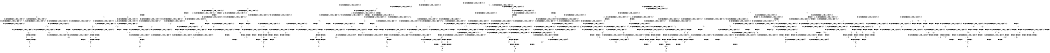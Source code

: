 digraph BCG {
size = "7, 10.5";
center = TRUE;
node [shape = circle];
0 [peripheries = 2];
0 -> 1 [label = "EX !0 !ATOMIC_EXCH_BRANCH (1, +1, TRUE, +0, 3, TRUE) !{0, 1, 2}"];
0 -> 2 [label = "EX !2 !ATOMIC_EXCH_BRANCH (1, +1, TRUE, +1, 1, FALSE) !{0, 1, 2}"];
0 -> 3 [label = "EX !1 !ATOMIC_EXCH_BRANCH (1, +0, TRUE, +0, 1, TRUE) !{0, 1, 2}"];
0 -> 4 [label = "EX !0 !ATOMIC_EXCH_BRANCH (1, +1, TRUE, +0, 3, TRUE) !{0, 1, 2}"];
1 -> 5 [label = "EX !2 !ATOMIC_EXCH_BRANCH (1, +1, TRUE, +1, 1, TRUE) !{0, 1, 2}"];
1 -> 6 [label = "EX !1 !ATOMIC_EXCH_BRANCH (1, +0, TRUE, +0, 1, FALSE) !{0, 1, 2}"];
1 -> 7 [label = "TERMINATE !0"];
2 -> 8 [label = "EX !0 !ATOMIC_EXCH_BRANCH (1, +1, TRUE, +0, 3, FALSE) !{0, 1, 2}"];
2 -> 9 [label = "EX !1 !ATOMIC_EXCH_BRANCH (1, +0, TRUE, +0, 1, FALSE) !{0, 1, 2}"];
2 -> 10 [label = "TERMINATE !2"];
2 -> 11 [label = "EX !0 !ATOMIC_EXCH_BRANCH (1, +1, TRUE, +0, 3, FALSE) !{0, 1, 2}"];
3 -> 3 [label = "EX !1 !ATOMIC_EXCH_BRANCH (1, +0, TRUE, +0, 1, TRUE) !{0, 1, 2}"];
3 -> 12 [label = "EX !0 !ATOMIC_EXCH_BRANCH (1, +1, TRUE, +0, 3, TRUE) !{0, 1, 2}"];
3 -> 13 [label = "EX !2 !ATOMIC_EXCH_BRANCH (1, +1, TRUE, +1, 1, FALSE) !{0, 1, 2}"];
3 -> 14 [label = "EX !0 !ATOMIC_EXCH_BRANCH (1, +1, TRUE, +0, 3, TRUE) !{0, 1, 2}"];
4 -> 15 [label = "EX !1 !ATOMIC_EXCH_BRANCH (1, +0, TRUE, +0, 1, FALSE) !{0, 1, 2}"];
4 -> 16 [label = "EX !2 !ATOMIC_EXCH_BRANCH (1, +1, TRUE, +1, 1, TRUE) !{0, 1, 2}"];
4 -> 17 [label = "EX !1 !ATOMIC_EXCH_BRANCH (1, +0, TRUE, +0, 1, FALSE) !{0, 1, 2}"];
4 -> 18 [label = "TERMINATE !0"];
5 -> 5 [label = "EX !2 !ATOMIC_EXCH_BRANCH (1, +1, TRUE, +1, 1, TRUE) !{0, 1, 2}"];
5 -> 19 [label = "EX !1 !ATOMIC_EXCH_BRANCH (1, +0, TRUE, +0, 1, FALSE) !{0, 1, 2}"];
5 -> 20 [label = "TERMINATE !0"];
6 -> 21 [label = "EX !2 !ATOMIC_EXCH_BRANCH (1, +1, TRUE, +1, 1, FALSE) !{0, 1, 2}"];
6 -> 22 [label = "TERMINATE !0"];
6 -> 23 [label = "TERMINATE !1"];
7 -> 24 [label = "EX !2 !ATOMIC_EXCH_BRANCH (1, +1, TRUE, +1, 1, TRUE) !{1, 2}"];
7 -> 25 [label = "EX !1 !ATOMIC_EXCH_BRANCH (1, +0, TRUE, +0, 1, FALSE) !{1, 2}"];
7 -> 26 [label = "EX !1 !ATOMIC_EXCH_BRANCH (1, +0, TRUE, +0, 1, FALSE) !{1, 2}"];
8 -> 8 [label = "EX !0 !ATOMIC_EXCH_BRANCH (1, +1, TRUE, +1, 2, TRUE) !{0, 1, 2}"];
8 -> 27 [label = "EX !1 !ATOMIC_EXCH_BRANCH (1, +0, TRUE, +0, 1, FALSE) !{0, 1, 2}"];
8 -> 28 [label = "TERMINATE !2"];
8 -> 11 [label = "EX !0 !ATOMIC_EXCH_BRANCH (1, +1, TRUE, +1, 2, TRUE) !{0, 1, 2}"];
9 -> 21 [label = "EX !0 !ATOMIC_EXCH_BRANCH (1, +1, TRUE, +0, 3, TRUE) !{0, 1, 2}"];
9 -> 29 [label = "TERMINATE !2"];
9 -> 30 [label = "TERMINATE !1"];
9 -> 31 [label = "EX !0 !ATOMIC_EXCH_BRANCH (1, +1, TRUE, +0, 3, TRUE) !{0, 1, 2}"];
10 -> 32 [label = "EX !0 !ATOMIC_EXCH_BRANCH (1, +1, TRUE, +0, 3, FALSE) !{0, 1}"];
10 -> 33 [label = "EX !1 !ATOMIC_EXCH_BRANCH (1, +0, TRUE, +0, 1, FALSE) !{0, 1}"];
10 -> 34 [label = "EX !0 !ATOMIC_EXCH_BRANCH (1, +1, TRUE, +0, 3, FALSE) !{0, 1}"];
11 -> 35 [label = "EX !1 !ATOMIC_EXCH_BRANCH (1, +0, TRUE, +0, 1, FALSE) !{0, 1, 2}"];
11 -> 11 [label = "EX !0 !ATOMIC_EXCH_BRANCH (1, +1, TRUE, +1, 2, TRUE) !{0, 1, 2}"];
11 -> 36 [label = "EX !1 !ATOMIC_EXCH_BRANCH (1, +0, TRUE, +0, 1, FALSE) !{0, 1, 2}"];
11 -> 37 [label = "TERMINATE !2"];
12 -> 6 [label = "EX !1 !ATOMIC_EXCH_BRANCH (1, +0, TRUE, +0, 1, FALSE) !{0, 1, 2}"];
12 -> 38 [label = "EX !2 !ATOMIC_EXCH_BRANCH (1, +1, TRUE, +1, 1, TRUE) !{0, 1, 2}"];
12 -> 39 [label = "TERMINATE !0"];
13 -> 9 [label = "EX !1 !ATOMIC_EXCH_BRANCH (1, +0, TRUE, +0, 1, FALSE) !{0, 1, 2}"];
13 -> 40 [label = "EX !0 !ATOMIC_EXCH_BRANCH (1, +1, TRUE, +0, 3, FALSE) !{0, 1, 2}"];
13 -> 41 [label = "TERMINATE !2"];
13 -> 42 [label = "EX !0 !ATOMIC_EXCH_BRANCH (1, +1, TRUE, +0, 3, FALSE) !{0, 1, 2}"];
14 -> 15 [label = "EX !1 !ATOMIC_EXCH_BRANCH (1, +0, TRUE, +0, 1, FALSE) !{0, 1, 2}"];
14 -> 17 [label = "EX !1 !ATOMIC_EXCH_BRANCH (1, +0, TRUE, +0, 1, FALSE) !{0, 1, 2}"];
14 -> 43 [label = "EX !2 !ATOMIC_EXCH_BRANCH (1, +1, TRUE, +1, 1, TRUE) !{0, 1, 2}"];
14 -> 44 [label = "TERMINATE !0"];
15 -> 45 [label = "EX !2 !ATOMIC_EXCH_BRANCH (1, +1, TRUE, +1, 1, FALSE) !{0, 1, 2}"];
15 -> 46 [label = "EX !2 !ATOMIC_EXCH_BRANCH (1, +1, TRUE, +1, 1, FALSE) !{0, 1, 2}"];
15 -> 47 [label = "TERMINATE !0"];
15 -> 48 [label = "TERMINATE !1"];
16 -> 49 [label = "EX !1 !ATOMIC_EXCH_BRANCH (1, +0, TRUE, +0, 1, FALSE) !{0, 1, 2}"];
16 -> 16 [label = "EX !2 !ATOMIC_EXCH_BRANCH (1, +1, TRUE, +1, 1, TRUE) !{0, 1, 2}"];
16 -> 50 [label = "EX !1 !ATOMIC_EXCH_BRANCH (1, +0, TRUE, +0, 1, FALSE) !{0, 1, 2}"];
16 -> 51 [label = "TERMINATE !0"];
17 -> 31 [label = "EX !2 !ATOMIC_EXCH_BRANCH (1, +1, TRUE, +1, 1, FALSE) !{0, 1, 2}"];
17 -> 52 [label = "TERMINATE !0"];
17 -> 53 [label = "TERMINATE !1"];
18 -> 54 [label = "EX !2 !ATOMIC_EXCH_BRANCH (1, +1, TRUE, +1, 1, TRUE) !{1, 2}"];
18 -> 55 [label = "EX !1 !ATOMIC_EXCH_BRANCH (1, +0, TRUE, +0, 1, FALSE) !{1, 2}"];
19 -> 21 [label = "EX !2 !ATOMIC_EXCH_BRANCH (1, +1, TRUE, +1, 1, FALSE) !{0, 1, 2}"];
19 -> 56 [label = "TERMINATE !0"];
19 -> 57 [label = "TERMINATE !1"];
20 -> 24 [label = "EX !2 !ATOMIC_EXCH_BRANCH (1, +1, TRUE, +1, 1, TRUE) !{1, 2}"];
20 -> 58 [label = "EX !1 !ATOMIC_EXCH_BRANCH (1, +0, TRUE, +0, 1, FALSE) !{1, 2}"];
20 -> 59 [label = "EX !1 !ATOMIC_EXCH_BRANCH (1, +0, TRUE, +0, 1, FALSE) !{1, 2}"];
21 -> 60 [label = "TERMINATE !0"];
21 -> 61 [label = "TERMINATE !2"];
21 -> 62 [label = "TERMINATE !1"];
22 -> 63 [label = "EX !2 !ATOMIC_EXCH_BRANCH (1, +1, TRUE, +1, 1, FALSE) !{1, 2}"];
22 -> 64 [label = "TERMINATE !1"];
23 -> 65 [label = "EX !2 !ATOMIC_EXCH_BRANCH (1, +1, TRUE, +1, 1, FALSE) !{0, 2}"];
23 -> 64 [label = "TERMINATE !0"];
24 -> 24 [label = "EX !2 !ATOMIC_EXCH_BRANCH (1, +1, TRUE, +1, 1, TRUE) !{1, 2}"];
24 -> 58 [label = "EX !1 !ATOMIC_EXCH_BRANCH (1, +0, TRUE, +0, 1, FALSE) !{1, 2}"];
24 -> 59 [label = "EX !1 !ATOMIC_EXCH_BRANCH (1, +0, TRUE, +0, 1, FALSE) !{1, 2}"];
25 -> 63 [label = "EX !2 !ATOMIC_EXCH_BRANCH (1, +1, TRUE, +1, 1, FALSE) !{1, 2}"];
25 -> 64 [label = "TERMINATE !1"];
26 -> 66 [label = "EX !2 !ATOMIC_EXCH_BRANCH (1, +1, TRUE, +1, 1, FALSE) !{1, 2}"];
26 -> 67 [label = "EX !2 !ATOMIC_EXCH_BRANCH (1, +1, TRUE, +1, 1, FALSE) !{1, 2}"];
26 -> 68 [label = "TERMINATE !1"];
27 -> 21 [label = "EX !0 !ATOMIC_EXCH_BRANCH (1, +1, TRUE, +1, 2, FALSE) !{0, 1, 2}"];
27 -> 69 [label = "TERMINATE !2"];
27 -> 70 [label = "TERMINATE !1"];
27 -> 31 [label = "EX !0 !ATOMIC_EXCH_BRANCH (1, +1, TRUE, +1, 2, FALSE) !{0, 1, 2}"];
28 -> 32 [label = "EX !0 !ATOMIC_EXCH_BRANCH (1, +1, TRUE, +1, 2, TRUE) !{0, 1}"];
28 -> 71 [label = "EX !1 !ATOMIC_EXCH_BRANCH (1, +0, TRUE, +0, 1, FALSE) !{0, 1}"];
28 -> 34 [label = "EX !0 !ATOMIC_EXCH_BRANCH (1, +1, TRUE, +1, 2, TRUE) !{0, 1}"];
29 -> 72 [label = "EX !0 !ATOMIC_EXCH_BRANCH (1, +1, TRUE, +0, 3, TRUE) !{0, 1}"];
29 -> 73 [label = "TERMINATE !1"];
29 -> 74 [label = "EX !0 !ATOMIC_EXCH_BRANCH (1, +1, TRUE, +0, 3, TRUE) !{0, 1}"];
30 -> 65 [label = "EX !0 !ATOMIC_EXCH_BRANCH (1, +1, TRUE, +0, 3, TRUE) !{0, 2}"];
30 -> 73 [label = "TERMINATE !2"];
30 -> 75 [label = "EX !0 !ATOMIC_EXCH_BRANCH (1, +1, TRUE, +0, 3, TRUE) !{0, 2}"];
31 -> 76 [label = "TERMINATE !0"];
31 -> 77 [label = "TERMINATE !2"];
31 -> 78 [label = "TERMINATE !1"];
32 -> 32 [label = "EX !0 !ATOMIC_EXCH_BRANCH (1, +1, TRUE, +1, 2, TRUE) !{0, 1}"];
32 -> 71 [label = "EX !1 !ATOMIC_EXCH_BRANCH (1, +0, TRUE, +0, 1, FALSE) !{0, 1}"];
32 -> 34 [label = "EX !0 !ATOMIC_EXCH_BRANCH (1, +1, TRUE, +1, 2, TRUE) !{0, 1}"];
33 -> 72 [label = "EX !0 !ATOMIC_EXCH_BRANCH (1, +1, TRUE, +0, 3, TRUE) !{0, 1}"];
33 -> 73 [label = "TERMINATE !1"];
33 -> 74 [label = "EX !0 !ATOMIC_EXCH_BRANCH (1, +1, TRUE, +0, 3, TRUE) !{0, 1}"];
34 -> 79 [label = "EX !1 !ATOMIC_EXCH_BRANCH (1, +0, TRUE, +0, 1, FALSE) !{0, 1}"];
34 -> 34 [label = "EX !0 !ATOMIC_EXCH_BRANCH (1, +1, TRUE, +1, 2, TRUE) !{0, 1}"];
34 -> 80 [label = "EX !1 !ATOMIC_EXCH_BRANCH (1, +0, TRUE, +0, 1, FALSE) !{0, 1}"];
35 -> 46 [label = "EX !0 !ATOMIC_EXCH_BRANCH (1, +1, TRUE, +1, 2, FALSE) !{0, 1, 2}"];
35 -> 81 [label = "TERMINATE !2"];
35 -> 82 [label = "TERMINATE !1"];
36 -> 31 [label = "EX !0 !ATOMIC_EXCH_BRANCH (1, +1, TRUE, +1, 2, FALSE) !{0, 1, 2}"];
36 -> 83 [label = "TERMINATE !2"];
36 -> 84 [label = "TERMINATE !1"];
37 -> 85 [label = "EX !0 !ATOMIC_EXCH_BRANCH (1, +1, TRUE, +1, 2, TRUE) !{0, 1}"];
37 -> 86 [label = "EX !1 !ATOMIC_EXCH_BRANCH (1, +0, TRUE, +0, 1, FALSE) !{0, 1}"];
38 -> 19 [label = "EX !1 !ATOMIC_EXCH_BRANCH (1, +0, TRUE, +0, 1, FALSE) !{0, 1, 2}"];
38 -> 38 [label = "EX !2 !ATOMIC_EXCH_BRANCH (1, +1, TRUE, +1, 1, TRUE) !{0, 1, 2}"];
38 -> 87 [label = "TERMINATE !0"];
39 -> 25 [label = "EX !1 !ATOMIC_EXCH_BRANCH (1, +0, TRUE, +0, 1, FALSE) !{1, 2}"];
39 -> 88 [label = "EX !2 !ATOMIC_EXCH_BRANCH (1, +1, TRUE, +1, 1, TRUE) !{1, 2}"];
39 -> 26 [label = "EX !1 !ATOMIC_EXCH_BRANCH (1, +0, TRUE, +0, 1, FALSE) !{1, 2}"];
40 -> 40 [label = "EX !0 !ATOMIC_EXCH_BRANCH (1, +1, TRUE, +1, 2, TRUE) !{0, 1, 2}"];
40 -> 27 [label = "EX !1 !ATOMIC_EXCH_BRANCH (1, +0, TRUE, +0, 1, FALSE) !{0, 1, 2}"];
40 -> 89 [label = "TERMINATE !2"];
40 -> 42 [label = "EX !0 !ATOMIC_EXCH_BRANCH (1, +1, TRUE, +1, 2, TRUE) !{0, 1, 2}"];
41 -> 33 [label = "EX !1 !ATOMIC_EXCH_BRANCH (1, +0, TRUE, +0, 1, FALSE) !{0, 1}"];
41 -> 90 [label = "EX !0 !ATOMIC_EXCH_BRANCH (1, +1, TRUE, +0, 3, FALSE) !{0, 1}"];
41 -> 91 [label = "EX !0 !ATOMIC_EXCH_BRANCH (1, +1, TRUE, +0, 3, FALSE) !{0, 1}"];
42 -> 35 [label = "EX !1 !ATOMIC_EXCH_BRANCH (1, +0, TRUE, +0, 1, FALSE) !{0, 1, 2}"];
42 -> 42 [label = "EX !0 !ATOMIC_EXCH_BRANCH (1, +1, TRUE, +1, 2, TRUE) !{0, 1, 2}"];
42 -> 36 [label = "EX !1 !ATOMIC_EXCH_BRANCH (1, +0, TRUE, +0, 1, FALSE) !{0, 1, 2}"];
42 -> 92 [label = "TERMINATE !2"];
43 -> 49 [label = "EX !1 !ATOMIC_EXCH_BRANCH (1, +0, TRUE, +0, 1, FALSE) !{0, 1, 2}"];
43 -> 50 [label = "EX !1 !ATOMIC_EXCH_BRANCH (1, +0, TRUE, +0, 1, FALSE) !{0, 1, 2}"];
43 -> 43 [label = "EX !2 !ATOMIC_EXCH_BRANCH (1, +1, TRUE, +1, 1, TRUE) !{0, 1, 2}"];
43 -> 93 [label = "TERMINATE !0"];
44 -> 55 [label = "EX !1 !ATOMIC_EXCH_BRANCH (1, +0, TRUE, +0, 1, FALSE) !{1, 2}"];
44 -> 94 [label = "EX !2 !ATOMIC_EXCH_BRANCH (1, +1, TRUE, +1, 1, TRUE) !{1, 2}"];
45 -> 95 [label = "TERMINATE !0"];
45 -> 96 [label = "TERMINATE !2"];
45 -> 97 [label = "TERMINATE !1"];
46 -> 98 [label = "TERMINATE !0"];
46 -> 99 [label = "TERMINATE !2"];
46 -> 100 [label = "TERMINATE !1"];
47 -> 101 [label = "EX !2 !ATOMIC_EXCH_BRANCH (1, +1, TRUE, +1, 1, FALSE) !{1, 2}"];
47 -> 102 [label = "TERMINATE !1"];
48 -> 103 [label = "EX !2 !ATOMIC_EXCH_BRANCH (1, +1, TRUE, +1, 1, FALSE) !{0, 2}"];
48 -> 102 [label = "TERMINATE !0"];
49 -> 45 [label = "EX !2 !ATOMIC_EXCH_BRANCH (1, +1, TRUE, +1, 1, FALSE) !{0, 1, 2}"];
49 -> 46 [label = "EX !2 !ATOMIC_EXCH_BRANCH (1, +1, TRUE, +1, 1, FALSE) !{0, 1, 2}"];
49 -> 104 [label = "TERMINATE !0"];
49 -> 105 [label = "TERMINATE !1"];
50 -> 31 [label = "EX !2 !ATOMIC_EXCH_BRANCH (1, +1, TRUE, +1, 1, FALSE) !{0, 1, 2}"];
50 -> 106 [label = "TERMINATE !0"];
50 -> 107 [label = "TERMINATE !1"];
51 -> 54 [label = "EX !2 !ATOMIC_EXCH_BRANCH (1, +1, TRUE, +1, 1, TRUE) !{1, 2}"];
51 -> 108 [label = "EX !1 !ATOMIC_EXCH_BRANCH (1, +0, TRUE, +0, 1, FALSE) !{1, 2}"];
52 -> 109 [label = "EX !2 !ATOMIC_EXCH_BRANCH (1, +1, TRUE, +1, 1, FALSE) !{1, 2}"];
52 -> 110 [label = "TERMINATE !1"];
53 -> 111 [label = "EX !2 !ATOMIC_EXCH_BRANCH (1, +1, TRUE, +1, 1, FALSE) !{0, 2}"];
53 -> 110 [label = "TERMINATE !0"];
54 -> 54 [label = "EX !2 !ATOMIC_EXCH_BRANCH (1, +1, TRUE, +1, 1, TRUE) !{1, 2}"];
54 -> 108 [label = "EX !1 !ATOMIC_EXCH_BRANCH (1, +0, TRUE, +0, 1, FALSE) !{1, 2}"];
55 -> 109 [label = "EX !2 !ATOMIC_EXCH_BRANCH (1, +1, TRUE, +1, 1, FALSE) !{1, 2}"];
55 -> 110 [label = "TERMINATE !1"];
56 -> 63 [label = "EX !2 !ATOMIC_EXCH_BRANCH (1, +1, TRUE, +1, 1, FALSE) !{1, 2}"];
56 -> 112 [label = "TERMINATE !1"];
57 -> 65 [label = "EX !2 !ATOMIC_EXCH_BRANCH (1, +1, TRUE, +1, 1, FALSE) !{0, 2}"];
57 -> 112 [label = "TERMINATE !0"];
58 -> 63 [label = "EX !2 !ATOMIC_EXCH_BRANCH (1, +1, TRUE, +1, 1, FALSE) !{1, 2}"];
58 -> 112 [label = "TERMINATE !1"];
59 -> 66 [label = "EX !2 !ATOMIC_EXCH_BRANCH (1, +1, TRUE, +1, 1, FALSE) !{1, 2}"];
59 -> 67 [label = "EX !2 !ATOMIC_EXCH_BRANCH (1, +1, TRUE, +1, 1, FALSE) !{1, 2}"];
59 -> 113 [label = "TERMINATE !1"];
60 -> 114 [label = "TERMINATE !2"];
60 -> 115 [label = "TERMINATE !1"];
61 -> 114 [label = "TERMINATE !0"];
61 -> 116 [label = "TERMINATE !1"];
62 -> 115 [label = "TERMINATE !0"];
62 -> 116 [label = "TERMINATE !2"];
63 -> 114 [label = "TERMINATE !2"];
63 -> 115 [label = "TERMINATE !1"];
64 -> 117 [label = "EX !2 !ATOMIC_EXCH_BRANCH (1, +1, TRUE, +1, 1, FALSE) !{2}"];
64 -> 118 [label = "EX !2 !ATOMIC_EXCH_BRANCH (1, +1, TRUE, +1, 1, FALSE) !{2}"];
65 -> 115 [label = "TERMINATE !0"];
65 -> 116 [label = "TERMINATE !2"];
66 -> 119 [label = "TERMINATE !2"];
66 -> 120 [label = "TERMINATE !1"];
67 -> 121 [label = "TERMINATE !2"];
67 -> 122 [label = "TERMINATE !1"];
68 -> 123 [label = "EX !2 !ATOMIC_EXCH_BRANCH (1, +1, TRUE, +1, 1, FALSE) !{2}"];
69 -> 72 [label = "EX !0 !ATOMIC_EXCH_BRANCH (1, +1, TRUE, +1, 2, FALSE) !{0, 1}"];
69 -> 124 [label = "TERMINATE !1"];
69 -> 74 [label = "EX !0 !ATOMIC_EXCH_BRANCH (1, +1, TRUE, +1, 2, FALSE) !{0, 1}"];
70 -> 65 [label = "EX !0 !ATOMIC_EXCH_BRANCH (1, +1, TRUE, +1, 2, FALSE) !{0, 2}"];
70 -> 124 [label = "TERMINATE !2"];
70 -> 75 [label = "EX !0 !ATOMIC_EXCH_BRANCH (1, +1, TRUE, +1, 2, FALSE) !{0, 2}"];
71 -> 72 [label = "EX !0 !ATOMIC_EXCH_BRANCH (1, +1, TRUE, +1, 2, FALSE) !{0, 1}"];
71 -> 124 [label = "TERMINATE !1"];
71 -> 74 [label = "EX !0 !ATOMIC_EXCH_BRANCH (1, +1, TRUE, +1, 2, FALSE) !{0, 1}"];
72 -> 114 [label = "TERMINATE !0"];
72 -> 116 [label = "TERMINATE !1"];
73 -> 125 [label = "EX !0 !ATOMIC_EXCH_BRANCH (1, +1, TRUE, +0, 3, TRUE) !{0}"];
73 -> 126 [label = "EX !0 !ATOMIC_EXCH_BRANCH (1, +1, TRUE, +0, 3, TRUE) !{0}"];
74 -> 127 [label = "TERMINATE !0"];
74 -> 128 [label = "TERMINATE !1"];
75 -> 129 [label = "TERMINATE !0"];
75 -> 130 [label = "TERMINATE !2"];
76 -> 131 [label = "TERMINATE !2"];
76 -> 132 [label = "TERMINATE !1"];
77 -> 131 [label = "TERMINATE !0"];
77 -> 133 [label = "TERMINATE !1"];
78 -> 132 [label = "TERMINATE !0"];
78 -> 133 [label = "TERMINATE !2"];
79 -> 134 [label = "EX !0 !ATOMIC_EXCH_BRANCH (1, +1, TRUE, +1, 2, FALSE) !{0, 1}"];
79 -> 135 [label = "TERMINATE !1"];
79 -> 74 [label = "EX !0 !ATOMIC_EXCH_BRANCH (1, +1, TRUE, +1, 2, FALSE) !{0, 1}"];
80 -> 74 [label = "EX !0 !ATOMIC_EXCH_BRANCH (1, +1, TRUE, +1, 2, FALSE) !{0, 1}"];
80 -> 136 [label = "TERMINATE !1"];
81 -> 137 [label = "EX !0 !ATOMIC_EXCH_BRANCH (1, +1, TRUE, +1, 2, FALSE) !{0, 1}"];
81 -> 138 [label = "TERMINATE !1"];
82 -> 103 [label = "EX !0 !ATOMIC_EXCH_BRANCH (1, +1, TRUE, +1, 2, FALSE) !{0, 2}"];
82 -> 138 [label = "TERMINATE !2"];
83 -> 139 [label = "EX !0 !ATOMIC_EXCH_BRANCH (1, +1, TRUE, +1, 2, FALSE) !{0, 1}"];
83 -> 140 [label = "TERMINATE !1"];
84 -> 111 [label = "EX !0 !ATOMIC_EXCH_BRANCH (1, +1, TRUE, +1, 2, FALSE) !{0, 2}"];
84 -> 140 [label = "TERMINATE !2"];
85 -> 85 [label = "EX !0 !ATOMIC_EXCH_BRANCH (1, +1, TRUE, +1, 2, TRUE) !{0, 1}"];
85 -> 86 [label = "EX !1 !ATOMIC_EXCH_BRANCH (1, +0, TRUE, +0, 1, FALSE) !{0, 1}"];
86 -> 139 [label = "EX !0 !ATOMIC_EXCH_BRANCH (1, +1, TRUE, +1, 2, FALSE) !{0, 1}"];
86 -> 140 [label = "TERMINATE !1"];
87 -> 58 [label = "EX !1 !ATOMIC_EXCH_BRANCH (1, +0, TRUE, +0, 1, FALSE) !{1, 2}"];
87 -> 88 [label = "EX !2 !ATOMIC_EXCH_BRANCH (1, +1, TRUE, +1, 1, TRUE) !{1, 2}"];
87 -> 59 [label = "EX !1 !ATOMIC_EXCH_BRANCH (1, +0, TRUE, +0, 1, FALSE) !{1, 2}"];
88 -> 58 [label = "EX !1 !ATOMIC_EXCH_BRANCH (1, +0, TRUE, +0, 1, FALSE) !{1, 2}"];
88 -> 88 [label = "EX !2 !ATOMIC_EXCH_BRANCH (1, +1, TRUE, +1, 1, TRUE) !{1, 2}"];
88 -> 59 [label = "EX !1 !ATOMIC_EXCH_BRANCH (1, +0, TRUE, +0, 1, FALSE) !{1, 2}"];
89 -> 90 [label = "EX !0 !ATOMIC_EXCH_BRANCH (1, +1, TRUE, +1, 2, TRUE) !{0, 1}"];
89 -> 71 [label = "EX !1 !ATOMIC_EXCH_BRANCH (1, +0, TRUE, +0, 1, FALSE) !{0, 1}"];
89 -> 91 [label = "EX !0 !ATOMIC_EXCH_BRANCH (1, +1, TRUE, +1, 2, TRUE) !{0, 1}"];
90 -> 90 [label = "EX !0 !ATOMIC_EXCH_BRANCH (1, +1, TRUE, +1, 2, TRUE) !{0, 1}"];
90 -> 71 [label = "EX !1 !ATOMIC_EXCH_BRANCH (1, +0, TRUE, +0, 1, FALSE) !{0, 1}"];
90 -> 91 [label = "EX !0 !ATOMIC_EXCH_BRANCH (1, +1, TRUE, +1, 2, TRUE) !{0, 1}"];
91 -> 79 [label = "EX !1 !ATOMIC_EXCH_BRANCH (1, +0, TRUE, +0, 1, FALSE) !{0, 1}"];
91 -> 91 [label = "EX !0 !ATOMIC_EXCH_BRANCH (1, +1, TRUE, +1, 2, TRUE) !{0, 1}"];
91 -> 80 [label = "EX !1 !ATOMIC_EXCH_BRANCH (1, +0, TRUE, +0, 1, FALSE) !{0, 1}"];
92 -> 141 [label = "EX !0 !ATOMIC_EXCH_BRANCH (1, +1, TRUE, +1, 2, TRUE) !{0, 1}"];
92 -> 86 [label = "EX !1 !ATOMIC_EXCH_BRANCH (1, +0, TRUE, +0, 1, FALSE) !{0, 1}"];
93 -> 108 [label = "EX !1 !ATOMIC_EXCH_BRANCH (1, +0, TRUE, +0, 1, FALSE) !{1, 2}"];
93 -> 94 [label = "EX !2 !ATOMIC_EXCH_BRANCH (1, +1, TRUE, +1, 1, TRUE) !{1, 2}"];
94 -> 108 [label = "EX !1 !ATOMIC_EXCH_BRANCH (1, +0, TRUE, +0, 1, FALSE) !{1, 2}"];
94 -> 94 [label = "EX !2 !ATOMIC_EXCH_BRANCH (1, +1, TRUE, +1, 1, TRUE) !{1, 2}"];
95 -> 142 [label = "TERMINATE !2"];
95 -> 143 [label = "TERMINATE !1"];
96 -> 142 [label = "TERMINATE !0"];
96 -> 144 [label = "TERMINATE !1"];
97 -> 143 [label = "TERMINATE !0"];
97 -> 144 [label = "TERMINATE !2"];
98 -> 145 [label = "TERMINATE !2"];
98 -> 146 [label = "TERMINATE !1"];
99 -> 145 [label = "TERMINATE !0"];
99 -> 147 [label = "TERMINATE !1"];
100 -> 146 [label = "TERMINATE !0"];
100 -> 147 [label = "TERMINATE !2"];
101 -> 145 [label = "TERMINATE !2"];
101 -> 146 [label = "TERMINATE !1"];
102 -> 148 [label = "EX !2 !ATOMIC_EXCH_BRANCH (1, +1, TRUE, +1, 1, FALSE) !{2}"];
103 -> 146 [label = "TERMINATE !0"];
103 -> 147 [label = "TERMINATE !2"];
104 -> 101 [label = "EX !2 !ATOMIC_EXCH_BRANCH (1, +1, TRUE, +1, 1, FALSE) !{1, 2}"];
104 -> 149 [label = "TERMINATE !1"];
105 -> 103 [label = "EX !2 !ATOMIC_EXCH_BRANCH (1, +1, TRUE, +1, 1, FALSE) !{0, 2}"];
105 -> 149 [label = "TERMINATE !0"];
106 -> 109 [label = "EX !2 !ATOMIC_EXCH_BRANCH (1, +1, TRUE, +1, 1, FALSE) !{1, 2}"];
106 -> 150 [label = "TERMINATE !1"];
107 -> 111 [label = "EX !2 !ATOMIC_EXCH_BRANCH (1, +1, TRUE, +1, 1, FALSE) !{0, 2}"];
107 -> 150 [label = "TERMINATE !0"];
108 -> 109 [label = "EX !2 !ATOMIC_EXCH_BRANCH (1, +1, TRUE, +1, 1, FALSE) !{1, 2}"];
108 -> 150 [label = "TERMINATE !1"];
109 -> 131 [label = "TERMINATE !2"];
109 -> 132 [label = "TERMINATE !1"];
110 -> 151 [label = "EX !2 !ATOMIC_EXCH_BRANCH (1, +1, TRUE, +1, 1, FALSE) !{2}"];
111 -> 132 [label = "TERMINATE !0"];
111 -> 133 [label = "TERMINATE !2"];
112 -> 117 [label = "EX !2 !ATOMIC_EXCH_BRANCH (1, +1, TRUE, +1, 1, FALSE) !{2}"];
112 -> 118 [label = "EX !2 !ATOMIC_EXCH_BRANCH (1, +1, TRUE, +1, 1, FALSE) !{2}"];
113 -> 123 [label = "EX !2 !ATOMIC_EXCH_BRANCH (1, +1, TRUE, +1, 1, FALSE) !{2}"];
114 -> 152 [label = "TERMINATE !1"];
115 -> 152 [label = "TERMINATE !2"];
116 -> 152 [label = "TERMINATE !0"];
117 -> 152 [label = "TERMINATE !2"];
118 -> 153 [label = "TERMINATE !2"];
119 -> 154 [label = "TERMINATE !1"];
120 -> 154 [label = "TERMINATE !2"];
121 -> 155 [label = "TERMINATE !1"];
122 -> 155 [label = "TERMINATE !2"];
123 -> 155 [label = "TERMINATE !2"];
124 -> 125 [label = "EX !0 !ATOMIC_EXCH_BRANCH (1, +1, TRUE, +1, 2, FALSE) !{0}"];
124 -> 126 [label = "EX !0 !ATOMIC_EXCH_BRANCH (1, +1, TRUE, +1, 2, FALSE) !{0}"];
125 -> 152 [label = "TERMINATE !0"];
126 -> 156 [label = "TERMINATE !0"];
127 -> 157 [label = "TERMINATE !1"];
128 -> 157 [label = "TERMINATE !0"];
129 -> 158 [label = "TERMINATE !2"];
130 -> 158 [label = "TERMINATE !0"];
131 -> 159 [label = "TERMINATE !1"];
132 -> 159 [label = "TERMINATE !2"];
133 -> 159 [label = "TERMINATE !0"];
134 -> 160 [label = "TERMINATE !0"];
134 -> 161 [label = "TERMINATE !1"];
135 -> 162 [label = "EX !0 !ATOMIC_EXCH_BRANCH (1, +1, TRUE, +1, 2, FALSE) !{0}"];
136 -> 163 [label = "EX !0 !ATOMIC_EXCH_BRANCH (1, +1, TRUE, +1, 2, FALSE) !{0}"];
137 -> 145 [label = "TERMINATE !0"];
137 -> 147 [label = "TERMINATE !1"];
138 -> 164 [label = "EX !0 !ATOMIC_EXCH_BRANCH (1, +1, TRUE, +1, 2, FALSE) !{0}"];
139 -> 131 [label = "TERMINATE !0"];
139 -> 133 [label = "TERMINATE !1"];
140 -> 165 [label = "EX !0 !ATOMIC_EXCH_BRANCH (1, +1, TRUE, +1, 2, FALSE) !{0}"];
141 -> 141 [label = "EX !0 !ATOMIC_EXCH_BRANCH (1, +1, TRUE, +1, 2, TRUE) !{0, 1}"];
141 -> 86 [label = "EX !1 !ATOMIC_EXCH_BRANCH (1, +0, TRUE, +0, 1, FALSE) !{0, 1}"];
142 -> 166 [label = "TERMINATE !1"];
143 -> 166 [label = "TERMINATE !2"];
144 -> 166 [label = "TERMINATE !0"];
145 -> 167 [label = "TERMINATE !1"];
146 -> 167 [label = "TERMINATE !2"];
147 -> 167 [label = "TERMINATE !0"];
148 -> 167 [label = "TERMINATE !2"];
149 -> 148 [label = "EX !2 !ATOMIC_EXCH_BRANCH (1, +1, TRUE, +1, 1, FALSE) !{2}"];
150 -> 151 [label = "EX !2 !ATOMIC_EXCH_BRANCH (1, +1, TRUE, +1, 1, FALSE) !{2}"];
151 -> 159 [label = "TERMINATE !2"];
152 -> 168 [label = "exit"];
153 -> 169 [label = "exit"];
154 -> 170 [label = "exit"];
155 -> 171 [label = "exit"];
156 -> 172 [label = "exit"];
157 -> 173 [label = "exit"];
158 -> 174 [label = "exit"];
159 -> 175 [label = "exit"];
160 -> 176 [label = "TERMINATE !1"];
161 -> 176 [label = "TERMINATE !0"];
162 -> 176 [label = "TERMINATE !0"];
163 -> 157 [label = "TERMINATE !0"];
164 -> 167 [label = "TERMINATE !0"];
165 -> 159 [label = "TERMINATE !0"];
166 -> 177 [label = "exit"];
167 -> 178 [label = "exit"];
176 -> 179 [label = "exit"];
}
